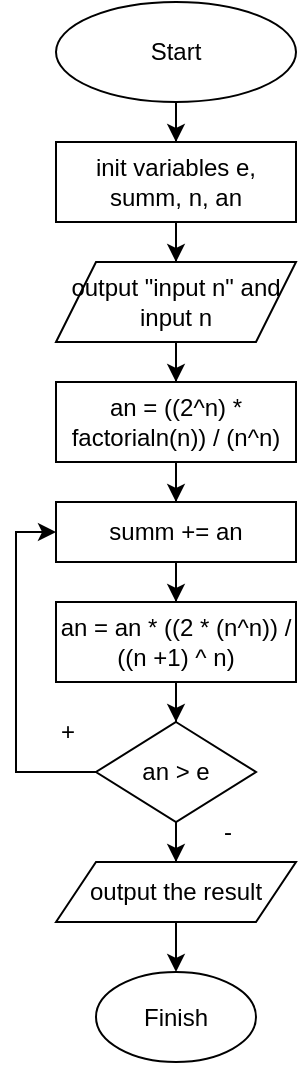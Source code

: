 <mxfile version="24.7.17">
  <diagram id="C5RBs43oDa-KdzZeNtuy" name="Page-1">
    <mxGraphModel dx="1008" dy="592" grid="1" gridSize="10" guides="1" tooltips="1" connect="1" arrows="1" fold="1" page="1" pageScale="1" pageWidth="827" pageHeight="1169" math="0" shadow="0">
      <root>
        <mxCell id="WIyWlLk6GJQsqaUBKTNV-0" />
        <mxCell id="WIyWlLk6GJQsqaUBKTNV-1" parent="WIyWlLk6GJQsqaUBKTNV-0" />
        <mxCell id="NVtGfEz5Z17VFWLJtbc4-2" value="" style="edgeStyle=orthogonalEdgeStyle;rounded=0;orthogonalLoop=1;jettySize=auto;html=1;" edge="1" parent="WIyWlLk6GJQsqaUBKTNV-1" source="NVtGfEz5Z17VFWLJtbc4-0" target="NVtGfEz5Z17VFWLJtbc4-1">
          <mxGeometry relative="1" as="geometry" />
        </mxCell>
        <mxCell id="NVtGfEz5Z17VFWLJtbc4-0" value="Start" style="ellipse;whiteSpace=wrap;html=1;" vertex="1" parent="WIyWlLk6GJQsqaUBKTNV-1">
          <mxGeometry x="354" y="20" width="120" height="50" as="geometry" />
        </mxCell>
        <mxCell id="NVtGfEz5Z17VFWLJtbc4-4" value="" style="edgeStyle=orthogonalEdgeStyle;rounded=0;orthogonalLoop=1;jettySize=auto;html=1;" edge="1" parent="WIyWlLk6GJQsqaUBKTNV-1" source="NVtGfEz5Z17VFWLJtbc4-1" target="NVtGfEz5Z17VFWLJtbc4-3">
          <mxGeometry relative="1" as="geometry" />
        </mxCell>
        <mxCell id="NVtGfEz5Z17VFWLJtbc4-1" value="init variables e, summ, n, an" style="whiteSpace=wrap;html=1;" vertex="1" parent="WIyWlLk6GJQsqaUBKTNV-1">
          <mxGeometry x="354" y="90" width="120" height="40" as="geometry" />
        </mxCell>
        <mxCell id="NVtGfEz5Z17VFWLJtbc4-6" value="" style="edgeStyle=orthogonalEdgeStyle;rounded=0;orthogonalLoop=1;jettySize=auto;html=1;" edge="1" parent="WIyWlLk6GJQsqaUBKTNV-1" source="NVtGfEz5Z17VFWLJtbc4-3" target="NVtGfEz5Z17VFWLJtbc4-5">
          <mxGeometry relative="1" as="geometry" />
        </mxCell>
        <mxCell id="NVtGfEz5Z17VFWLJtbc4-3" value="output &quot;input n&quot; and input n" style="shape=parallelogram;perimeter=parallelogramPerimeter;whiteSpace=wrap;html=1;fixedSize=1;" vertex="1" parent="WIyWlLk6GJQsqaUBKTNV-1">
          <mxGeometry x="354" y="150" width="120" height="40" as="geometry" />
        </mxCell>
        <mxCell id="NVtGfEz5Z17VFWLJtbc4-8" value="" style="edgeStyle=orthogonalEdgeStyle;rounded=0;orthogonalLoop=1;jettySize=auto;html=1;" edge="1" parent="WIyWlLk6GJQsqaUBKTNV-1" source="NVtGfEz5Z17VFWLJtbc4-5" target="NVtGfEz5Z17VFWLJtbc4-7">
          <mxGeometry relative="1" as="geometry" />
        </mxCell>
        <mxCell id="NVtGfEz5Z17VFWLJtbc4-5" value="an = ((2^n) * factorialn(n)) / (n^n)" style="whiteSpace=wrap;html=1;" vertex="1" parent="WIyWlLk6GJQsqaUBKTNV-1">
          <mxGeometry x="354" y="210" width="120" height="40" as="geometry" />
        </mxCell>
        <mxCell id="NVtGfEz5Z17VFWLJtbc4-10" value="" style="edgeStyle=orthogonalEdgeStyle;rounded=0;orthogonalLoop=1;jettySize=auto;html=1;" edge="1" parent="WIyWlLk6GJQsqaUBKTNV-1" source="NVtGfEz5Z17VFWLJtbc4-7" target="NVtGfEz5Z17VFWLJtbc4-9">
          <mxGeometry relative="1" as="geometry" />
        </mxCell>
        <mxCell id="NVtGfEz5Z17VFWLJtbc4-7" value="summ += an" style="whiteSpace=wrap;html=1;" vertex="1" parent="WIyWlLk6GJQsqaUBKTNV-1">
          <mxGeometry x="354" y="270" width="120" height="30" as="geometry" />
        </mxCell>
        <mxCell id="NVtGfEz5Z17VFWLJtbc4-12" value="" style="edgeStyle=orthogonalEdgeStyle;rounded=0;orthogonalLoop=1;jettySize=auto;html=1;" edge="1" parent="WIyWlLk6GJQsqaUBKTNV-1" source="NVtGfEz5Z17VFWLJtbc4-9" target="NVtGfEz5Z17VFWLJtbc4-11">
          <mxGeometry relative="1" as="geometry" />
        </mxCell>
        <mxCell id="NVtGfEz5Z17VFWLJtbc4-9" value="an = an * ((2 * (n^n)) / ((n +1) ^ n)" style="whiteSpace=wrap;html=1;" vertex="1" parent="WIyWlLk6GJQsqaUBKTNV-1">
          <mxGeometry x="354" y="320" width="120" height="40" as="geometry" />
        </mxCell>
        <mxCell id="NVtGfEz5Z17VFWLJtbc4-14" value="" style="edgeStyle=orthogonalEdgeStyle;rounded=0;orthogonalLoop=1;jettySize=auto;html=1;" edge="1" parent="WIyWlLk6GJQsqaUBKTNV-1" source="NVtGfEz5Z17VFWLJtbc4-11" target="NVtGfEz5Z17VFWLJtbc4-13">
          <mxGeometry relative="1" as="geometry" />
        </mxCell>
        <mxCell id="NVtGfEz5Z17VFWLJtbc4-17" style="edgeStyle=orthogonalEdgeStyle;rounded=0;orthogonalLoop=1;jettySize=auto;html=1;exitX=0;exitY=0.5;exitDx=0;exitDy=0;entryX=0;entryY=0.5;entryDx=0;entryDy=0;" edge="1" parent="WIyWlLk6GJQsqaUBKTNV-1" source="NVtGfEz5Z17VFWLJtbc4-11" target="NVtGfEz5Z17VFWLJtbc4-7">
          <mxGeometry relative="1" as="geometry" />
        </mxCell>
        <mxCell id="NVtGfEz5Z17VFWLJtbc4-11" value="an &amp;gt; e" style="rhombus;whiteSpace=wrap;html=1;" vertex="1" parent="WIyWlLk6GJQsqaUBKTNV-1">
          <mxGeometry x="374" y="380" width="80" height="50" as="geometry" />
        </mxCell>
        <mxCell id="NVtGfEz5Z17VFWLJtbc4-16" value="" style="edgeStyle=orthogonalEdgeStyle;rounded=0;orthogonalLoop=1;jettySize=auto;html=1;" edge="1" parent="WIyWlLk6GJQsqaUBKTNV-1" source="NVtGfEz5Z17VFWLJtbc4-13" target="NVtGfEz5Z17VFWLJtbc4-15">
          <mxGeometry relative="1" as="geometry" />
        </mxCell>
        <mxCell id="NVtGfEz5Z17VFWLJtbc4-13" value="output the result" style="shape=parallelogram;perimeter=parallelogramPerimeter;whiteSpace=wrap;html=1;fixedSize=1;" vertex="1" parent="WIyWlLk6GJQsqaUBKTNV-1">
          <mxGeometry x="354" y="450" width="120" height="30" as="geometry" />
        </mxCell>
        <mxCell id="NVtGfEz5Z17VFWLJtbc4-15" value="Finish" style="ellipse;whiteSpace=wrap;html=1;" vertex="1" parent="WIyWlLk6GJQsqaUBKTNV-1">
          <mxGeometry x="374" y="505" width="80" height="45" as="geometry" />
        </mxCell>
        <mxCell id="NVtGfEz5Z17VFWLJtbc4-18" value="-" style="text;html=1;align=center;verticalAlign=middle;whiteSpace=wrap;rounded=0;" vertex="1" parent="WIyWlLk6GJQsqaUBKTNV-1">
          <mxGeometry x="410" y="420" width="60" height="30" as="geometry" />
        </mxCell>
        <mxCell id="NVtGfEz5Z17VFWLJtbc4-19" value="+" style="text;html=1;align=center;verticalAlign=middle;whiteSpace=wrap;rounded=0;" vertex="1" parent="WIyWlLk6GJQsqaUBKTNV-1">
          <mxGeometry x="330" y="370" width="60" height="30" as="geometry" />
        </mxCell>
      </root>
    </mxGraphModel>
  </diagram>
</mxfile>
